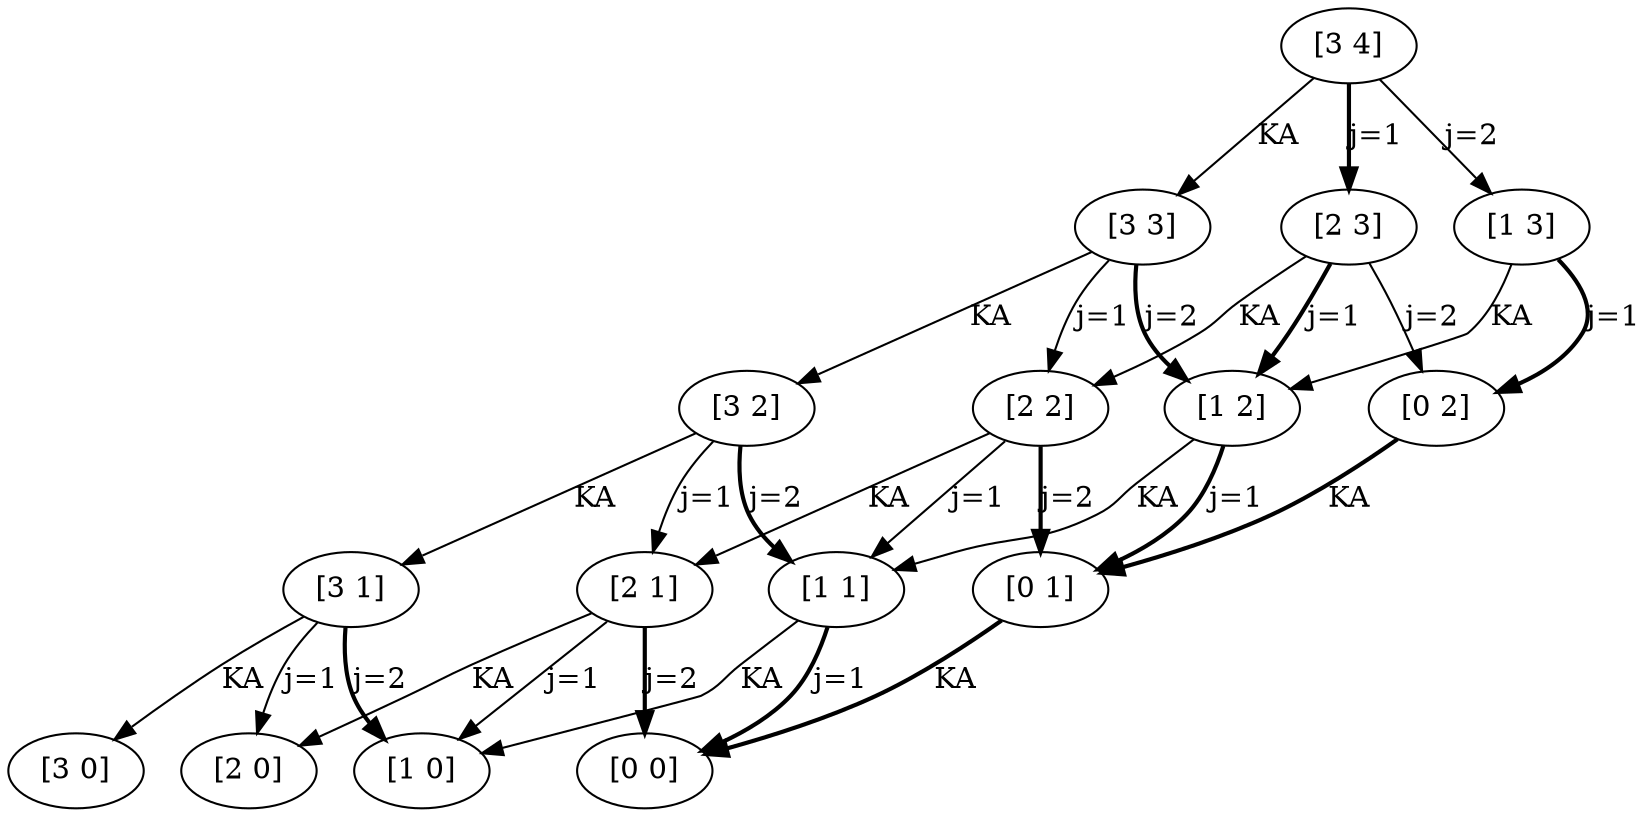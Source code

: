 digraph  {
	node [label="\N"];
	0	 [capacity="[3]",
		label="[3 0]",
		time=0,
		value=0.0];
	1	 [capacity="[3]",
		label="[3 1]",
		time=1,
		value=65.0];
	1 -> 0 [key=0,
	goal="[3 0]",
	label=KA,
	modus=KA,
	not_best_politic=True,
	revenue=0,
	time=1,
	weight=0.0,
	weight_goal=0.0];
5 [capacity="[2]",
	label="[2 0]",
	time=0,
	value=0.0];
1 -> 5 [key=1,
goal="[2 0]",
label="j=1",
not_best_politic=True,
revenue=100,
time=1,
weight=100.0,
weight_goal=0.0];
10 [capacity="[1]",
label="[1 0]",
time=0,
value=0.0];
1 -> 10 [key=2,
goal="[1 0]",
label="j=2",
not_best_politic=False,
revenue=150,
style=bold,
time=1,
weight=150.0,
weight_goal=0.0];
2 [capacity="[3]",
label="[3 2]",
time=2,
value=128.5];
2 -> 1 [key=0,
goal="[3 1]",
label=KA,
modus=KA,
not_best_politic=True,
revenue=0,
time=2,
weight=0.0,
weight_goal=65.0];
6 [capacity="[2]",
label="[2 1]",
time=1,
value=65.0];
2 -> 6 [key=1,
goal="[2 1]",
label="j=1",
not_best_politic=True,
revenue=100,
time=2,
weight=100.0,
weight_goal=65.0];
11 [capacity="[1]",
label="[1 1]",
time=1,
value=50.0];
2 -> 11 [key=2,
goal="[1 1]",
label="j=2",
not_best_politic=False,
revenue=150,
style=bold,
time=2,
weight=135.0,
weight_goal=50.0];
3 [capacity="[3]",
label="[3 3]",
time=3,
value=181.906];
3 -> 2 [key=0,
goal="[3 2]",
label=KA,
modus=KA,
not_best_politic=True,
revenue=0,
time=3,
weight=0.0,
weight_goal=128.5];
7 [capacity="[2]",
label="[2 2]",
time=2,
value=116.0];
3 -> 7 [key=1,
goal="[2 2]",
label="j=1",
not_best_politic=True,
revenue=100,
time=3,
weight=87.5,
weight_goal=116.0];
12 [capacity="[1]",
label="[1 2]",
time=2,
value=75.0];
3 -> 12 [key=2,
goal="[1 2]",
label="j=2",
not_best_politic=False,
revenue=150,
style=bold,
time=3,
weight=96.5,
weight_goal=75.0];
4 [capacity="[3]",
label="[3 4]",
time=4,
value=220.969];
4 -> 3 [key=0,
goal="[3 3]",
label=KA,
modus=KA,
not_best_politic=True,
revenue=0,
time=4,
weight=0.0,
weight_goal=181.906];
8 [capacity="[2]",
label="[2 3]",
time=3,
value=148.906];
4 -> 8 [key=1,
goal="[2 3]",
label="j=1",
not_best_politic=False,
revenue=100,
style=bold,
time=4,
weight=67.0,
weight_goal=148.906];
13 [capacity="[1]",
label="[1 3]",
time=3,
value=87.5];
4 -> 13 [key=2,
goal="[1 3]",
label="j=2",
not_best_politic=True,
revenue=150,
time=4,
weight=55.5938,
weight_goal=87.5];
6 -> 5 [key=0,
goal="[2 0]",
label=KA,
modus=KA,
not_best_politic=True,
revenue=0,
time=1,
weight=0.0,
weight_goal=0.0];
6 -> 10 [key=1,
goal="[1 0]",
label="j=1",
not_best_politic=True,
revenue=100,
time=1,
weight=100.0,
weight_goal=0.0];
15 [capacity="[0]",
label="[0 0]",
time=0,
value=0.0];
6 -> 15 [key=2,
goal="[0 0]",
label="j=2",
not_best_politic=False,
revenue=150,
style=bold,
time=1,
weight=150.0,
weight_goal=0.0];
7 -> 6 [key=0,
goal="[2 1]",
label=KA,
modus=KA,
not_best_politic=True,
revenue=0,
time=2,
weight=0.0,
weight_goal=65.0];
7 -> 11 [key=1,
goal="[1 1]",
label="j=1",
not_best_politic=True,
revenue=100,
time=2,
weight=85.0,
weight_goal=50.0];
16 [capacity="[0]",
label="[0 1]",
time=1,
value=0.0];
7 -> 16 [key=2,
goal="[0 1]",
label="j=2",
not_best_politic=False,
revenue=150,
style=bold,
time=2,
weight=85.0,
weight_goal=0.0];
8 -> 7 [key=0,
goal="[2 2]",
label=KA,
modus=KA,
not_best_politic=True,
revenue=0,
time=3,
weight=0.0,
weight_goal=116.0];
8 -> 12 [key=1,
goal="[1 2]",
label="j=1",
not_best_politic=False,
revenue=100,
style=bold,
time=3,
weight=59.0,
weight_goal=75.0];
17 [capacity="[0]",
label="[0 2]",
time=2,
value=0.0];
8 -> 17 [key=2,
goal="[0 2]",
label="j=2",
not_best_politic=True,
revenue=150,
time=3,
weight=34.0,
weight_goal=0.0];
11 -> 10 [key=0,
goal="[1 0]",
label=KA,
modus=KA,
not_best_politic=True,
revenue=0,
time=1,
weight=0.0,
weight_goal=0.0];
11 -> 15 [key=1,
goal="[0 0]",
label="j=1",
not_best_politic=False,
revenue=100,
style=bold,
time=1,
weight=100.0,
weight_goal=0.0];
12 -> 11 [key=0,
goal="[1 1]",
label=KA,
modus=KA,
not_best_politic=True,
revenue=0,
time=2,
weight=0.0,
weight_goal=50.0];
12 -> 16 [key=1,
goal="[0 1]",
label="j=1",
not_best_politic=False,
revenue=100,
style=bold,
time=2,
weight=50.0,
weight_goal=0.0];
13 -> 12 [key=0,
goal="[1 2]",
label=KA,
modus=KA,
not_best_politic=True,
revenue=0,
time=3,
weight=0.0,
weight_goal=75.0];
13 -> 17 [key=1,
goal="[0 2]",
label="j=1",
not_best_politic=False,
revenue=100,
style=bold,
time=3,
weight=25.0,
weight_goal=0.0];
16 -> 15 [key=0,
goal="[0 0]",
label=KA,
modus=KA,
not_best_politic=False,
revenue=0,
style=bold,
time=1,
weight=0.0,
weight_goal=0.0];
17 -> 16 [key=0,
goal="[0 1]",
label=KA,
modus=KA,
not_best_politic=False,
revenue=0,
style=bold,
time=2,
weight=0.0,
weight_goal=0.0];
}
